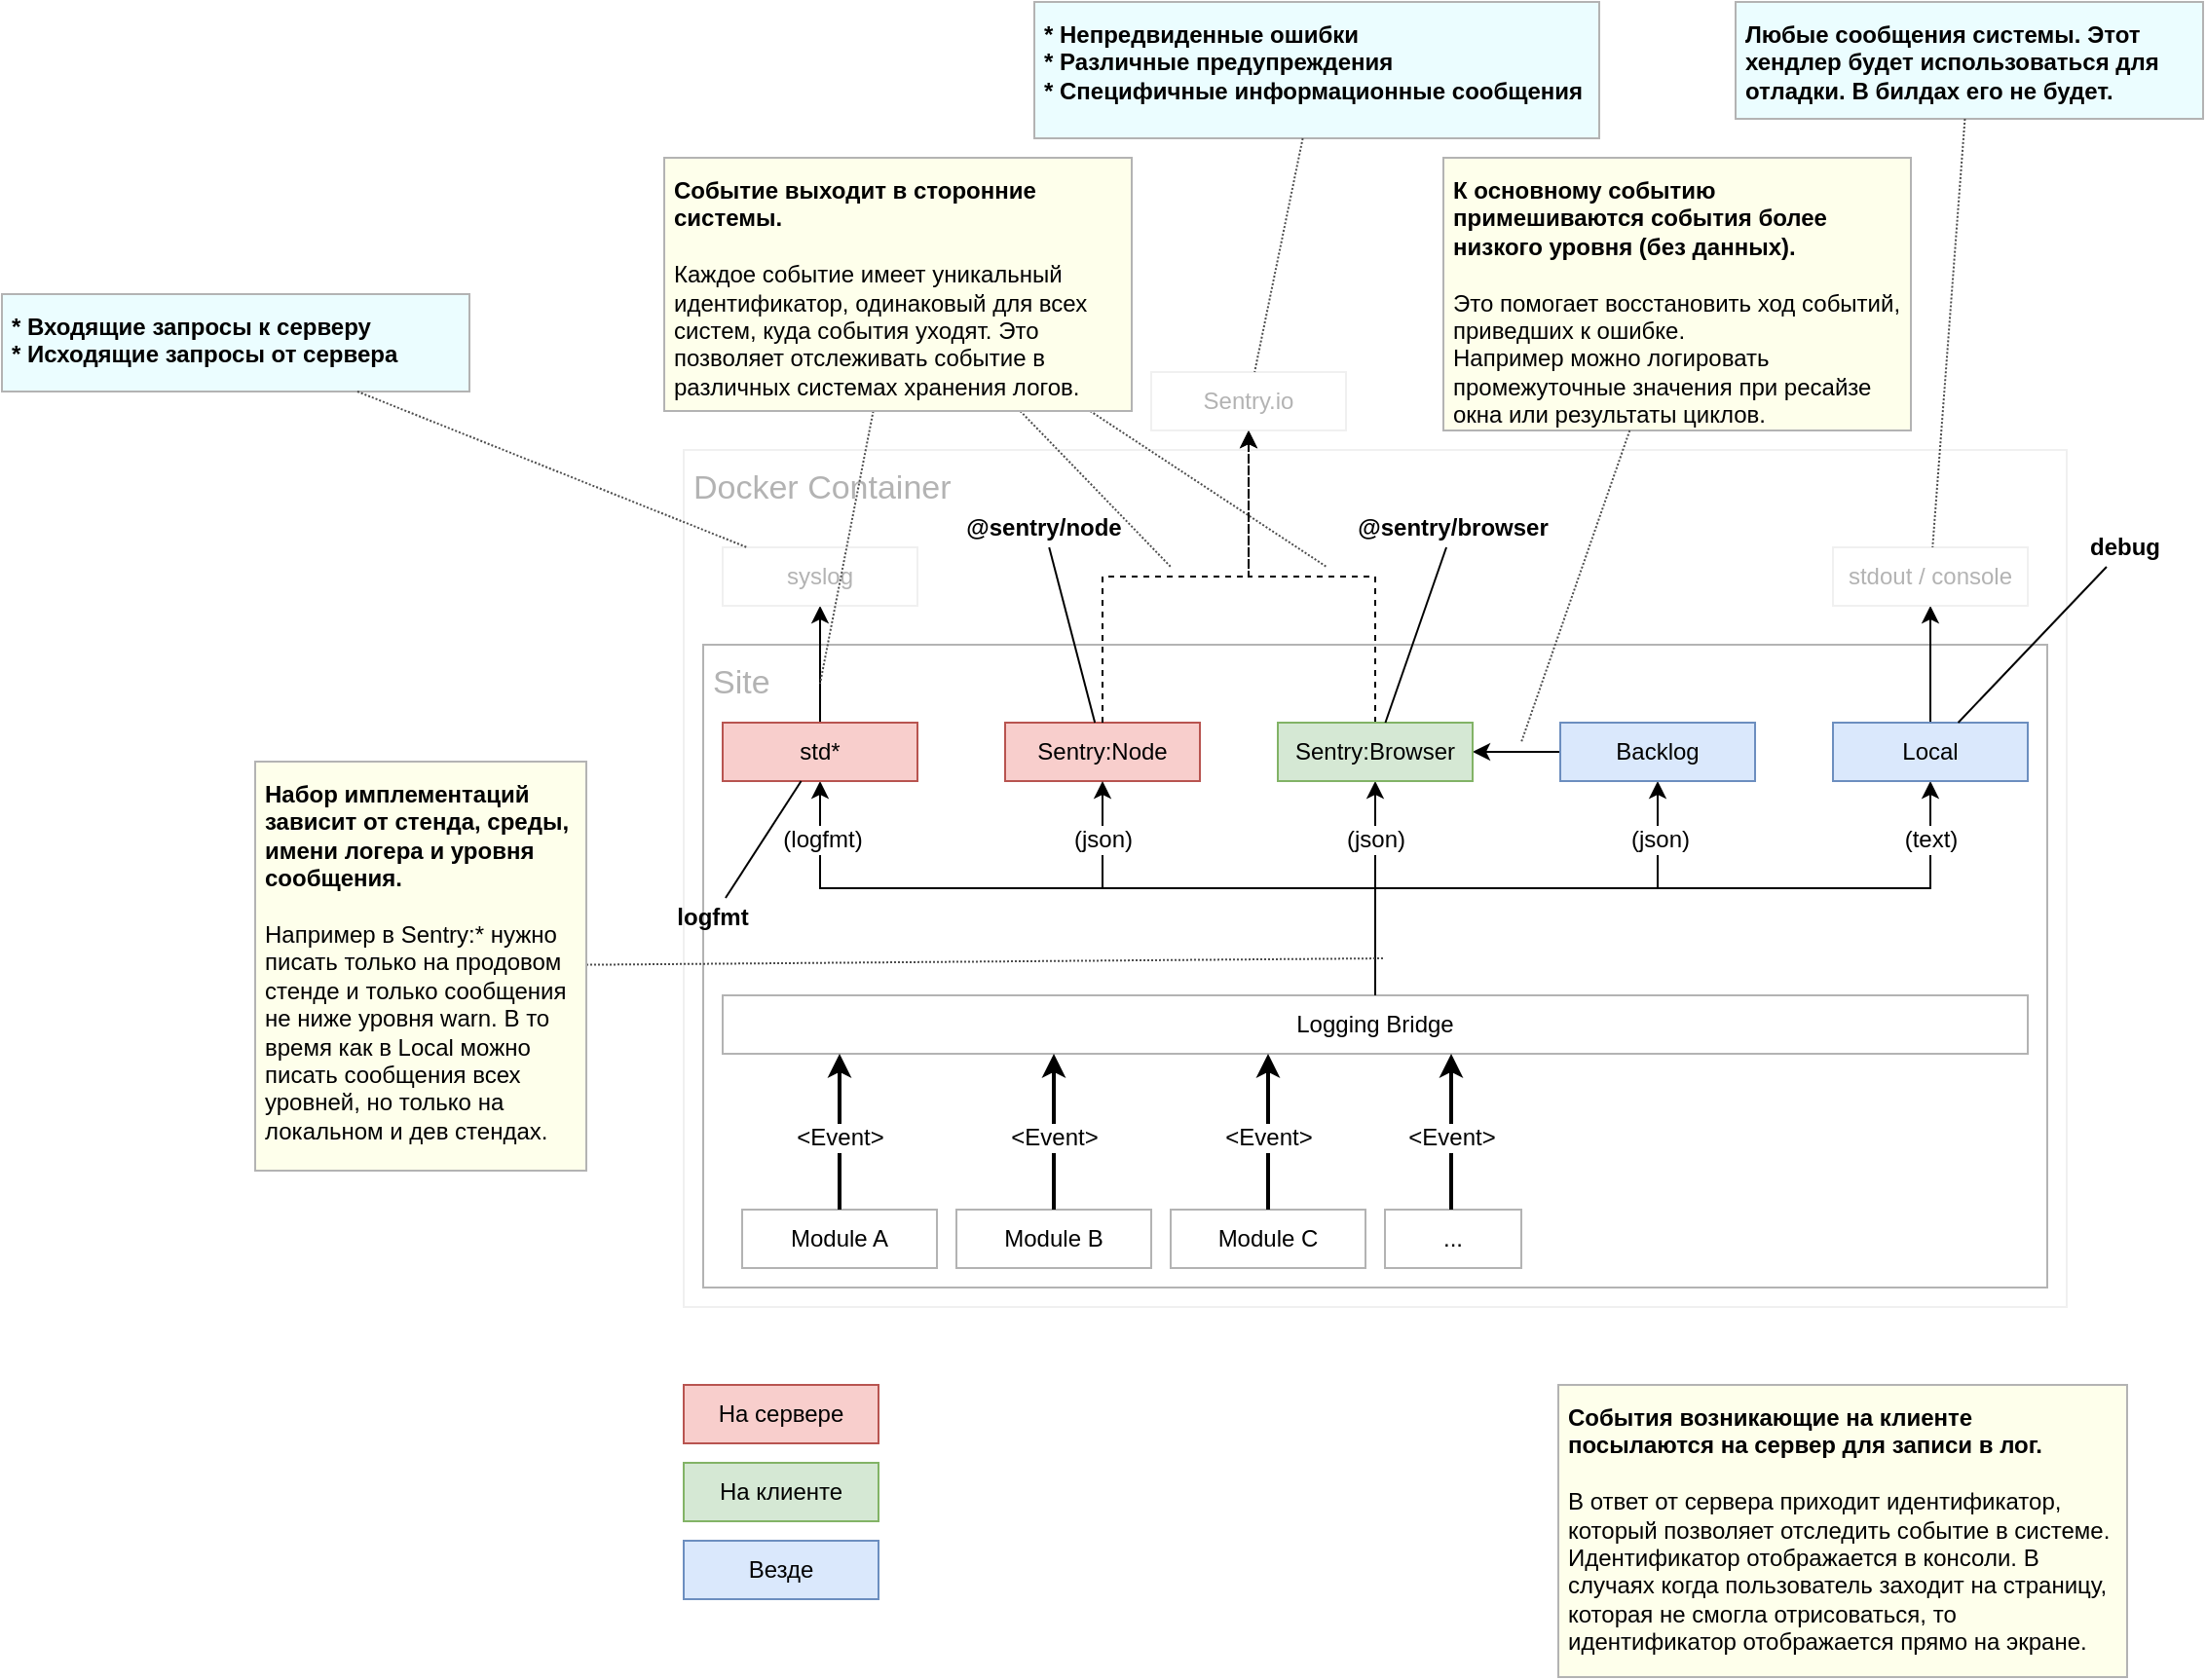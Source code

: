 <mxfile version="10.6.6" type="github"><diagram id="plSGRDKo6Dt8ZI3OW87W" name="Page-1"><mxGraphModel dx="1985" dy="726" grid="1" gridSize="10" guides="1" tooltips="1" connect="1" arrows="1" fold="1" page="1" pageScale="1" pageWidth="827" pageHeight="1169" math="0" shadow="0"><root><mxCell id="0"/><mxCell id="1" style="locked=1;" parent="0"/><mxCell id="GhjLwsjxVcX4-vvsTxXA-20" value="Docker Container" style="rounded=0;whiteSpace=wrap;html=1;strokeColor=#F0F0F0;fontSize=17;fontColor=#B3B3B3;spacing=5;align=left;verticalAlign=top;" parent="1" vertex="1"><mxGeometry x="40" y="240" width="710" height="440" as="geometry"/></mxCell><mxCell id="GhjLwsjxVcX4-vvsTxXA-1" value="Site&lt;div style=&quot;text-align: left ; font-size: 17px&quot;&gt;&lt;/div&gt;" style="rounded=0;whiteSpace=wrap;html=1;strokeColor=#B3B3B3;align=left;verticalAlign=top;fontSize=17;labelBackgroundColor=none;fontColor=#B3B3B3;spacing=5;" parent="1" vertex="1"><mxGeometry x="50" y="340" width="690" height="330" as="geometry"/></mxCell><mxCell id="GhjLwsjxVcX4-vvsTxXA-16" style="edgeStyle=orthogonalEdgeStyle;rounded=0;orthogonalLoop=1;jettySize=auto;html=1;entryX=0.5;entryY=1;entryDx=0;entryDy=0;strokeWidth=1;" parent="1" source="GhjLwsjxVcX4-vvsTxXA-8" target="GhjLwsjxVcX4-vvsTxXA-11" edge="1"><mxGeometry relative="1" as="geometry"/></mxCell><mxCell id="GhjLwsjxVcX4-vvsTxXA-28" value="(logfmt)" style="text;html=1;resizable=0;points=[];align=center;verticalAlign=middle;labelBackgroundColor=#ffffff;" parent="GhjLwsjxVcX4-vvsTxXA-16" vertex="1" connectable="0"><mxGeometry x="0.568" y="-1" relative="1" as="geometry"><mxPoint x="-30" y="-24" as="offset"/></mxGeometry></mxCell><mxCell id="GhjLwsjxVcX4-vvsTxXA-17" style="edgeStyle=orthogonalEdgeStyle;rounded=0;orthogonalLoop=1;jettySize=auto;html=1;entryX=0.5;entryY=1;entryDx=0;entryDy=0;" parent="1" source="GhjLwsjxVcX4-vvsTxXA-8" target="GhjLwsjxVcX4-vvsTxXA-12" edge="1"><mxGeometry relative="1" as="geometry"/></mxCell><mxCell id="GhjLwsjxVcX4-vvsTxXA-29" value="(json)" style="text;html=1;resizable=0;points=[];align=center;verticalAlign=middle;labelBackgroundColor=#ffffff;" parent="GhjLwsjxVcX4-vvsTxXA-17" vertex="1" connectable="0"><mxGeometry x="0.493" y="-1" relative="1" as="geometry"><mxPoint x="-1" y="2" as="offset"/></mxGeometry></mxCell><mxCell id="GhjLwsjxVcX4-vvsTxXA-18" style="edgeStyle=orthogonalEdgeStyle;rounded=0;orthogonalLoop=1;jettySize=auto;html=1;entryX=0.5;entryY=1;entryDx=0;entryDy=0;" parent="1" source="GhjLwsjxVcX4-vvsTxXA-8" target="GhjLwsjxVcX4-vvsTxXA-13" edge="1"><mxGeometry relative="1" as="geometry"/></mxCell><mxCell id="GhjLwsjxVcX4-vvsTxXA-30" value="(json)" style="text;html=1;resizable=0;points=[];align=center;verticalAlign=middle;labelBackgroundColor=#ffffff;" parent="GhjLwsjxVcX4-vvsTxXA-18" vertex="1" connectable="0"><mxGeometry x="0.533" y="3" relative="1" as="geometry"><mxPoint x="5" y="-22" as="offset"/></mxGeometry></mxCell><mxCell id="GhjLwsjxVcX4-vvsTxXA-19" style="edgeStyle=orthogonalEdgeStyle;rounded=0;orthogonalLoop=1;jettySize=auto;html=1;entryX=0.5;entryY=1;entryDx=0;entryDy=0;" parent="1" source="GhjLwsjxVcX4-vvsTxXA-8" target="GhjLwsjxVcX4-vvsTxXA-14" edge="1"><mxGeometry relative="1" as="geometry"/></mxCell><mxCell id="GhjLwsjxVcX4-vvsTxXA-31" value="(text)" style="text;html=1;resizable=0;points=[];align=center;verticalAlign=middle;labelBackgroundColor=#ffffff;" parent="GhjLwsjxVcX4-vvsTxXA-19" vertex="1" connectable="0"><mxGeometry x="0.7" y="-2" relative="1" as="geometry"><mxPoint x="4" y="-27" as="offset"/></mxGeometry></mxCell><mxCell id="GhjLwsjxVcX4-vvsTxXA-8" value="Logging Bridge&lt;br&gt;" style="rounded=0;whiteSpace=wrap;html=1;strokeColor=#B3B3B3;" parent="1" vertex="1"><mxGeometry x="60" y="520" width="670" height="30" as="geometry"/></mxCell><mxCell id="GhjLwsjxVcX4-vvsTxXA-22" style="edgeStyle=orthogonalEdgeStyle;rounded=0;orthogonalLoop=1;jettySize=auto;html=1;exitX=0.5;exitY=0;exitDx=0;exitDy=0;" parent="1" source="GhjLwsjxVcX4-vvsTxXA-11" target="GhjLwsjxVcX4-vvsTxXA-21" edge="1"><mxGeometry relative="1" as="geometry"/></mxCell><mxCell id="GhjLwsjxVcX4-vvsTxXA-11" value="std*&lt;br&gt;" style="rounded=0;whiteSpace=wrap;html=1;strokeColor=#b85450;fillColor=#f8cecc;" parent="1" vertex="1"><mxGeometry x="60" y="380" width="100" height="30" as="geometry"/></mxCell><mxCell id="GhjLwsjxVcX4-vvsTxXA-26" style="edgeStyle=orthogonalEdgeStyle;rounded=0;orthogonalLoop=1;jettySize=auto;html=1;entryX=0.5;entryY=1;entryDx=0;entryDy=0;dashed=1;" parent="1" source="GhjLwsjxVcX4-vvsTxXA-12" target="GhjLwsjxVcX4-vvsTxXA-25" edge="1"><mxGeometry relative="1" as="geometry"/></mxCell><mxCell id="GhjLwsjxVcX4-vvsTxXA-23" style="edgeStyle=orthogonalEdgeStyle;rounded=0;orthogonalLoop=1;jettySize=auto;html=1;entryX=1;entryY=0.5;entryDx=0;entryDy=0;" parent="1" source="GhjLwsjxVcX4-vvsTxXA-13" target="GhjLwsjxVcX4-vvsTxXA-12" edge="1"><mxGeometry relative="1" as="geometry"/></mxCell><mxCell id="GhjLwsjxVcX4-vvsTxXA-13" value="Backlog&lt;br&gt;" style="rounded=0;whiteSpace=wrap;html=1;strokeColor=#6c8ebf;fillColor=#dae8fc;" parent="1" vertex="1"><mxGeometry x="490" y="380" width="100" height="30" as="geometry"/></mxCell><mxCell id="xoon3yMHOYKr-UEsjlOf-9" style="edgeStyle=orthogonalEdgeStyle;rounded=0;orthogonalLoop=1;jettySize=auto;html=1;strokeWidth=1;" edge="1" parent="1" source="GhjLwsjxVcX4-vvsTxXA-14" target="xoon3yMHOYKr-UEsjlOf-8"><mxGeometry relative="1" as="geometry"/></mxCell><mxCell id="GhjLwsjxVcX4-vvsTxXA-14" value="Local&lt;br&gt;" style="rounded=0;whiteSpace=wrap;html=1;strokeColor=#6c8ebf;fillColor=#dae8fc;" parent="1" vertex="1"><mxGeometry x="630" y="380" width="100" height="30" as="geometry"/></mxCell><mxCell id="GhjLwsjxVcX4-vvsTxXA-21" value="syslog" style="rounded=0;whiteSpace=wrap;html=1;strokeColor=#F0F0F0;fontColor=#B3B3B3;" parent="1" vertex="1"><mxGeometry x="60" y="290" width="100" height="30" as="geometry"/></mxCell><mxCell id="GhjLwsjxVcX4-vvsTxXA-25" value="Sentry.io&lt;br&gt;" style="rounded=0;whiteSpace=wrap;html=1;strokeColor=#F0F0F0;fontColor=#B3B3B3;" parent="1" vertex="1"><mxGeometry x="280" y="200" width="100" height="30" as="geometry"/></mxCell><mxCell id="GhjLwsjxVcX4-vvsTxXA-12" value="&lt;span&gt;Sentry:Browser&lt;/span&gt;" style="rounded=0;whiteSpace=wrap;html=1;strokeColor=#82b366;fillColor=#d5e8d4;" parent="1" vertex="1"><mxGeometry x="345" y="380" width="100" height="30" as="geometry"/></mxCell><mxCell id="GhjLwsjxVcX4-vvsTxXA-54" value="Module A" style="rounded=0;whiteSpace=wrap;html=1;strokeColor=#B3B3B3;" parent="1" vertex="1"><mxGeometry x="70" y="630" width="100" height="30" as="geometry"/></mxCell><mxCell id="GhjLwsjxVcX4-vvsTxXA-55" value="Module B" style="rounded=0;whiteSpace=wrap;html=1;strokeColor=#B3B3B3;" parent="1" vertex="1"><mxGeometry x="180" y="630" width="100" height="30" as="geometry"/></mxCell><mxCell id="GhjLwsjxVcX4-vvsTxXA-57" value="Module C" style="rounded=0;whiteSpace=wrap;html=1;strokeColor=#B3B3B3;" parent="1" vertex="1"><mxGeometry x="290" y="630" width="100" height="30" as="geometry"/></mxCell><mxCell id="GhjLwsjxVcX4-vvsTxXA-58" value="..." style="rounded=0;whiteSpace=wrap;html=1;strokeColor=#B3B3B3;" parent="1" vertex="1"><mxGeometry x="400" y="630" width="70" height="30" as="geometry"/></mxCell><mxCell id="GhjLwsjxVcX4-vvsTxXA-59" style="edgeStyle=orthogonalEdgeStyle;rounded=0;orthogonalLoop=1;jettySize=auto;html=1;strokeWidth=2;entryX=0.113;entryY=1;entryDx=0;entryDy=0;entryPerimeter=0;exitX=0.5;exitY=0;exitDx=0;exitDy=0;" parent="1" edge="1"><mxGeometry relative="1" as="geometry"><mxPoint x="230" y="630" as="sourcePoint"/><mxPoint x="230" y="550" as="targetPoint"/></mxGeometry></mxCell><mxCell id="GhjLwsjxVcX4-vvsTxXA-60" value="&amp;lt;Event&amp;gt;&lt;br&gt;" style="text;html=1;resizable=0;points=[];align=center;verticalAlign=middle;labelBackgroundColor=#ffffff;" parent="GhjLwsjxVcX4-vvsTxXA-59" vertex="1" connectable="0"><mxGeometry x="-0.067" relative="1" as="geometry"><mxPoint as="offset"/></mxGeometry></mxCell><mxCell id="GhjLwsjxVcX4-vvsTxXA-61" style="edgeStyle=orthogonalEdgeStyle;rounded=0;orthogonalLoop=1;jettySize=auto;html=1;strokeWidth=2;entryX=0.113;entryY=1;entryDx=0;entryDy=0;entryPerimeter=0;exitX=0.5;exitY=0;exitDx=0;exitDy=0;" parent="1" edge="1"><mxGeometry relative="1" as="geometry"><mxPoint x="340" y="630" as="sourcePoint"/><mxPoint x="340" y="550" as="targetPoint"/></mxGeometry></mxCell><mxCell id="GhjLwsjxVcX4-vvsTxXA-62" value="&amp;lt;Event&amp;gt;&lt;br&gt;" style="text;html=1;resizable=0;points=[];align=center;verticalAlign=middle;labelBackgroundColor=#ffffff;" parent="GhjLwsjxVcX4-vvsTxXA-61" vertex="1" connectable="0"><mxGeometry x="-0.067" relative="1" as="geometry"><mxPoint as="offset"/></mxGeometry></mxCell><mxCell id="GhjLwsjxVcX4-vvsTxXA-63" style="edgeStyle=orthogonalEdgeStyle;rounded=0;orthogonalLoop=1;jettySize=auto;html=1;strokeWidth=2;entryX=0.113;entryY=1;entryDx=0;entryDy=0;entryPerimeter=0;exitX=0.5;exitY=0;exitDx=0;exitDy=0;" parent="1" edge="1"><mxGeometry relative="1" as="geometry"><mxPoint x="434" y="630" as="sourcePoint"/><mxPoint x="434" y="550" as="targetPoint"/></mxGeometry></mxCell><mxCell id="GhjLwsjxVcX4-vvsTxXA-64" value="&amp;lt;Event&amp;gt;&lt;br&gt;" style="text;html=1;resizable=0;points=[];align=center;verticalAlign=middle;labelBackgroundColor=#ffffff;" parent="GhjLwsjxVcX4-vvsTxXA-63" vertex="1" connectable="0"><mxGeometry x="-0.067" relative="1" as="geometry"><mxPoint as="offset"/></mxGeometry></mxCell><mxCell id="xoon3yMHOYKr-UEsjlOf-2" value="&lt;span&gt;Sentry:Node&lt;/span&gt;" style="rounded=0;whiteSpace=wrap;html=1;strokeColor=#b85450;fillColor=#f8cecc;" vertex="1" parent="1"><mxGeometry x="205" y="380" width="100" height="30" as="geometry"/></mxCell><mxCell id="xoon3yMHOYKr-UEsjlOf-3" style="edgeStyle=orthogonalEdgeStyle;rounded=0;orthogonalLoop=1;jettySize=auto;html=1;entryX=0.5;entryY=1;entryDx=0;entryDy=0;strokeWidth=1;exitX=0.5;exitY=0;exitDx=0;exitDy=0;" edge="1" parent="1" source="GhjLwsjxVcX4-vvsTxXA-8" target="xoon3yMHOYKr-UEsjlOf-2"><mxGeometry relative="1" as="geometry"><mxPoint x="335" y="550" as="sourcePoint"/><mxPoint x="120" y="420" as="targetPoint"/></mxGeometry></mxCell><mxCell id="xoon3yMHOYKr-UEsjlOf-4" value="(json)" style="text;html=1;resizable=0;points=[];align=center;verticalAlign=middle;labelBackgroundColor=#ffffff;" vertex="1" connectable="0" parent="xoon3yMHOYKr-UEsjlOf-3"><mxGeometry x="0.568" y="-1" relative="1" as="geometry"><mxPoint x="-1" y="-24" as="offset"/></mxGeometry></mxCell><mxCell id="xoon3yMHOYKr-UEsjlOf-7" style="edgeStyle=orthogonalEdgeStyle;rounded=0;orthogonalLoop=1;jettySize=auto;html=1;entryX=0.5;entryY=1;entryDx=0;entryDy=0;dashed=1;exitX=0.5;exitY=0;exitDx=0;exitDy=0;" edge="1" parent="1" source="xoon3yMHOYKr-UEsjlOf-2" target="GhjLwsjxVcX4-vvsTxXA-25"><mxGeometry relative="1" as="geometry"><mxPoint x="410" y="390" as="sourcePoint"/><mxPoint x="410" y="240" as="targetPoint"/></mxGeometry></mxCell><mxCell id="xoon3yMHOYKr-UEsjlOf-8" value="stdout / console" style="rounded=0;whiteSpace=wrap;html=1;strokeColor=#F0F0F0;fontColor=#B3B3B3;" vertex="1" parent="1"><mxGeometry x="630" y="290" width="100" height="30" as="geometry"/></mxCell><mxCell id="xoon3yMHOYKr-UEsjlOf-10" style="edgeStyle=none;rounded=0;orthogonalLoop=1;jettySize=auto;html=1;endArrow=none;endFill=0;fontColor=#B3B3B3;dashed=1;strokeColor=#4D4D4D;dashPattern=1 1;" edge="1" parent="1" source="GhjLwsjxVcX4-vvsTxXA-44"><mxGeometry relative="1" as="geometry"><mxPoint x="370" y="300" as="targetPoint"/><mxPoint x="233" y="175" as="sourcePoint"/></mxGeometry></mxCell><mxCell id="xoon3yMHOYKr-UEsjlOf-11" value="На сервере" style="rounded=0;whiteSpace=wrap;html=1;strokeColor=#b85450;fillColor=#f8cecc;" vertex="1" parent="1"><mxGeometry x="40" y="720" width="100" height="30" as="geometry"/></mxCell><mxCell id="xoon3yMHOYKr-UEsjlOf-12" value="&lt;span&gt;На клиенте&lt;/span&gt;" style="rounded=0;whiteSpace=wrap;html=1;strokeColor=#82b366;fillColor=#d5e8d4;" vertex="1" parent="1"><mxGeometry x="40" y="760" width="100" height="30" as="geometry"/></mxCell><mxCell id="xoon3yMHOYKr-UEsjlOf-13" value="&lt;span&gt;Везде&lt;/span&gt;" style="rounded=0;whiteSpace=wrap;html=1;strokeColor=#6c8ebf;fillColor=#dae8fc;" vertex="1" parent="1"><mxGeometry x="40" y="800" width="100" height="30" as="geometry"/></mxCell><mxCell id="xoon3yMHOYKr-UEsjlOf-14" style="edgeStyle=orthogonalEdgeStyle;rounded=0;orthogonalLoop=1;jettySize=auto;html=1;strokeWidth=2;entryX=0.113;entryY=1;entryDx=0;entryDy=0;entryPerimeter=0;exitX=0.5;exitY=0;exitDx=0;exitDy=0;" edge="1" parent="1"><mxGeometry relative="1" as="geometry"><mxPoint x="120" y="630" as="sourcePoint"/><mxPoint x="120" y="550" as="targetPoint"/></mxGeometry></mxCell><mxCell id="xoon3yMHOYKr-UEsjlOf-15" value="&amp;lt;Event&amp;gt;&lt;br&gt;" style="text;html=1;resizable=0;points=[];align=center;verticalAlign=middle;labelBackgroundColor=#ffffff;" vertex="1" connectable="0" parent="xoon3yMHOYKr-UEsjlOf-14"><mxGeometry x="-0.067" relative="1" as="geometry"><mxPoint as="offset"/></mxGeometry></mxCell><mxCell id="GhjLwsjxVcX4-vvsTxXA-32" value="Libs" style="locked=1;" parent="0"/><mxCell id="GhjLwsjxVcX4-vvsTxXA-34" style="rounded=0;orthogonalLoop=1;jettySize=auto;html=1;endArrow=none;endFill=0;" parent="GhjLwsjxVcX4-vvsTxXA-32" source="GhjLwsjxVcX4-vvsTxXA-33" target="GhjLwsjxVcX4-vvsTxXA-12" edge="1"><mxGeometry relative="1" as="geometry"><mxPoint x="840" y="230" as="targetPoint"/></mxGeometry></mxCell><mxCell id="GhjLwsjxVcX4-vvsTxXA-33" value="@sentry/browser" style="text;html=1;strokeColor=none;fillColor=none;align=center;verticalAlign=middle;whiteSpace=wrap;rounded=0;fontStyle=1" parent="GhjLwsjxVcX4-vvsTxXA-32" vertex="1"><mxGeometry x="390" y="270" width="90" height="20" as="geometry"/></mxCell><mxCell id="GhjLwsjxVcX4-vvsTxXA-36" style="edgeStyle=none;rounded=0;orthogonalLoop=1;jettySize=auto;html=1;endArrow=none;endFill=0;" parent="GhjLwsjxVcX4-vvsTxXA-32" source="GhjLwsjxVcX4-vvsTxXA-35" target="GhjLwsjxVcX4-vvsTxXA-14" edge="1"><mxGeometry relative="1" as="geometry"/></mxCell><mxCell id="GhjLwsjxVcX4-vvsTxXA-35" value="debug" style="text;html=1;strokeColor=none;fillColor=none;align=center;verticalAlign=middle;whiteSpace=wrap;rounded=0;fontStyle=1" parent="GhjLwsjxVcX4-vvsTxXA-32" vertex="1"><mxGeometry x="750" y="280" width="60" height="20" as="geometry"/></mxCell><mxCell id="GhjLwsjxVcX4-vvsTxXA-38" style="edgeStyle=none;rounded=0;orthogonalLoop=1;jettySize=auto;html=1;endArrow=none;endFill=0;" parent="GhjLwsjxVcX4-vvsTxXA-32" source="GhjLwsjxVcX4-vvsTxXA-37" target="GhjLwsjxVcX4-vvsTxXA-11" edge="1"><mxGeometry relative="1" as="geometry"/></mxCell><mxCell id="GhjLwsjxVcX4-vvsTxXA-37" value="logfmt" style="text;html=1;strokeColor=none;fillColor=none;align=center;verticalAlign=middle;whiteSpace=wrap;rounded=0;fontStyle=1" parent="GhjLwsjxVcX4-vvsTxXA-32" vertex="1"><mxGeometry x="10" y="470" width="90" height="20" as="geometry"/></mxCell><mxCell id="xoon3yMHOYKr-UEsjlOf-16" value="@sentry/node" style="text;html=1;strokeColor=none;fillColor=none;align=center;verticalAlign=middle;whiteSpace=wrap;rounded=0;fontStyle=1" vertex="1" parent="GhjLwsjxVcX4-vvsTxXA-32"><mxGeometry x="170" y="270" width="110" height="20" as="geometry"/></mxCell><mxCell id="xoon3yMHOYKr-UEsjlOf-17" style="rounded=0;orthogonalLoop=1;jettySize=auto;html=1;endArrow=none;endFill=0;" edge="1" parent="GhjLwsjxVcX4-vvsTxXA-32" source="xoon3yMHOYKr-UEsjlOf-16" target="xoon3yMHOYKr-UEsjlOf-2"><mxGeometry relative="1" as="geometry"><mxPoint x="413.333" y="390" as="targetPoint"/><mxPoint x="474.444" y="280" as="sourcePoint"/></mxGeometry></mxCell><mxCell id="GhjLwsjxVcX4-vvsTxXA-39" value="Comments" style="locked=1;" parent="0"/><mxCell id="GhjLwsjxVcX4-vvsTxXA-41" style="edgeStyle=none;rounded=0;orthogonalLoop=1;jettySize=auto;html=1;endArrow=none;endFill=0;dashed=1;strokeColor=#4D4D4D;dashPattern=1 1;" parent="GhjLwsjxVcX4-vvsTxXA-39" source="GhjLwsjxVcX4-vvsTxXA-40" edge="1"><mxGeometry relative="1" as="geometry"><mxPoint x="400" y="501" as="targetPoint"/></mxGeometry></mxCell><mxCell id="GhjLwsjxVcX4-vvsTxXA-40" value="&lt;b&gt;Набор имплементаций зависит от стенда, среды, имени логера и уровня сообщения.&lt;/b&gt;&lt;br&gt;&lt;br&gt;Например в&amp;nbsp;Sentry:* нужно писать только на продовом стенде и только сообщения не ниже уровня&amp;nbsp;warn. В то время как в Local можно писать сообщения всех уровней, но только на локальном и дев стендах.&lt;br&gt;" style="text;html=1;strokeColor=#B3B3B3;fillColor=#FEFFEB;align=left;verticalAlign=top;whiteSpace=wrap;rounded=0;spacing=5;" parent="GhjLwsjxVcX4-vvsTxXA-39" vertex="1"><mxGeometry x="-180" y="400" width="170" height="210" as="geometry"/></mxCell><mxCell id="GhjLwsjxVcX4-vvsTxXA-42" value="&lt;b&gt;События возникающие на клиенте посылаются на сервер для записи в лог.&lt;/b&gt;&lt;br&gt;&lt;br&gt;В ответ от сервера приходит идентификатор, который позволяет отследить событие в системе. Идентификатор отображается в консоли. В случаях когда пользователь заходит на страницу, которая не смогла отрисоваться, то идентификатор отображается прямо на экране.&lt;br&gt;" style="text;html=1;strokeColor=#B3B3B3;fillColor=#FEFFEB;align=left;verticalAlign=top;whiteSpace=wrap;rounded=0;spacing=5;" parent="GhjLwsjxVcX4-vvsTxXA-39" vertex="1"><mxGeometry x="489" y="720" width="292" height="150" as="geometry"/></mxCell><mxCell id="GhjLwsjxVcX4-vvsTxXA-45" style="edgeStyle=none;rounded=0;orthogonalLoop=1;jettySize=auto;html=1;endArrow=none;endFill=0;fontColor=#B3B3B3;dashed=1;strokeColor=#4D4D4D;dashPattern=1 1;" parent="GhjLwsjxVcX4-vvsTxXA-39" source="GhjLwsjxVcX4-vvsTxXA-44" edge="1"><mxGeometry relative="1" as="geometry"><mxPoint x="290" y="300" as="targetPoint"/></mxGeometry></mxCell><mxCell id="GhjLwsjxVcX4-vvsTxXA-46" style="edgeStyle=none;rounded=0;orthogonalLoop=1;jettySize=auto;html=1;endArrow=none;endFill=0;fontColor=#B3B3B3;dashed=1;strokeColor=#4D4D4D;dashPattern=1 1;" parent="GhjLwsjxVcX4-vvsTxXA-39" source="GhjLwsjxVcX4-vvsTxXA-44" edge="1"><mxGeometry relative="1" as="geometry"><mxPoint x="110" y="360" as="targetPoint"/></mxGeometry></mxCell><mxCell id="GhjLwsjxVcX4-vvsTxXA-44" value="&lt;b&gt;Событие выходит в сторонние системы.&lt;/b&gt;&lt;br&gt;&lt;br&gt;Каждое событие имеет уникальный идентификатор, одинаковый для всех систем, куда события уходят. Это позволяет отслеживать событие в различных системах хранения логов.&lt;br&gt;" style="text;html=1;strokeColor=#B3B3B3;fillColor=#FEFFEB;align=left;verticalAlign=top;whiteSpace=wrap;rounded=0;spacing=5;" parent="GhjLwsjxVcX4-vvsTxXA-39" vertex="1"><mxGeometry x="30" y="90" width="240" height="130" as="geometry"/></mxCell><mxCell id="GhjLwsjxVcX4-vvsTxXA-51" value="&lt;b&gt;К основному событию примешиваются события более низкого уровня (без данных).&lt;/b&gt;&lt;br&gt;&lt;br&gt;Это помогает восстановить ход событий, приведших к ошибке.&lt;br&gt;Например можно логировать промежуточные значения при ресайзе окна или результаты циклов.&lt;br&gt;" style="text;html=1;strokeColor=#B3B3B3;fillColor=#FEFFEB;align=left;verticalAlign=top;whiteSpace=wrap;rounded=0;spacing=5;" parent="GhjLwsjxVcX4-vvsTxXA-39" vertex="1"><mxGeometry x="430" y="90" width="240" height="140" as="geometry"/></mxCell><mxCell id="GhjLwsjxVcX4-vvsTxXA-52" style="edgeStyle=none;rounded=0;orthogonalLoop=1;jettySize=auto;html=1;endArrow=none;endFill=0;fontColor=#B3B3B3;dashed=1;strokeColor=#4D4D4D;dashPattern=1 1;" parent="GhjLwsjxVcX4-vvsTxXA-39" source="GhjLwsjxVcX4-vvsTxXA-51" edge="1"><mxGeometry relative="1" as="geometry"><mxPoint x="470" y="390" as="targetPoint"/><mxPoint x="443.568" y="190" as="sourcePoint"/></mxGeometry></mxCell><mxCell id="xoon3yMHOYKr-UEsjlOf-18" value="Purpose" style="" parent="0"/><mxCell id="xoon3yMHOYKr-UEsjlOf-22" value="&lt;b&gt;* Входящие запросы к серверу&lt;/b&gt;&lt;b&gt;&lt;br&gt;&lt;/b&gt;&lt;b&gt;* Исходящие запросы от сервера&lt;/b&gt;&lt;b&gt;&lt;br&gt;&lt;/b&gt;" style="text;html=1;strokeColor=#B3B3B3;fillColor=#EBFDFF;align=left;verticalAlign=top;whiteSpace=wrap;rounded=0;spacing=5;" vertex="1" parent="xoon3yMHOYKr-UEsjlOf-18"><mxGeometry x="-310" y="160" width="240" height="50" as="geometry"/></mxCell><mxCell id="xoon3yMHOYKr-UEsjlOf-25" style="edgeStyle=none;rounded=0;orthogonalLoop=1;jettySize=auto;html=1;endArrow=none;endFill=0;fontColor=#B3B3B3;dashed=1;strokeColor=#4D4D4D;dashPattern=1 1;" edge="1" parent="xoon3yMHOYKr-UEsjlOf-18" source="xoon3yMHOYKr-UEsjlOf-22" target="GhjLwsjxVcX4-vvsTxXA-21"><mxGeometry relative="1" as="geometry"><mxPoint x="344.565" y="210" as="targetPoint"/><mxPoint x="390.217" y="60" as="sourcePoint"/></mxGeometry></mxCell><mxCell id="xoon3yMHOYKr-UEsjlOf-20" value="&lt;b&gt;* Непредвиденные ошибки&lt;/b&gt;&lt;b&gt;&lt;br&gt;&lt;/b&gt;&lt;b&gt;* Различные предупреждения&lt;br&gt;* Специфичные информационные сообщения&lt;/b&gt;&lt;br&gt;" style="text;html=1;strokeColor=#B3B3B3;fillColor=#EBFDFF;align=left;verticalAlign=top;whiteSpace=wrap;rounded=0;spacing=5;" vertex="1" parent="xoon3yMHOYKr-UEsjlOf-18"><mxGeometry x="220" y="10" width="290" height="70" as="geometry"/></mxCell><mxCell id="xoon3yMHOYKr-UEsjlOf-21" style="edgeStyle=none;rounded=0;orthogonalLoop=1;jettySize=auto;html=1;endArrow=none;endFill=0;fontColor=#B3B3B3;dashed=1;strokeColor=#4D4D4D;dashPattern=1 1;" edge="1" parent="xoon3yMHOYKr-UEsjlOf-18" source="xoon3yMHOYKr-UEsjlOf-20" target="GhjLwsjxVcX4-vvsTxXA-25"><mxGeometry relative="1" as="geometry"><mxPoint x="80" y="310" as="targetPoint"/><mxPoint x="154.146" y="230" as="sourcePoint"/></mxGeometry></mxCell><mxCell id="xoon3yMHOYKr-UEsjlOf-23" value="&lt;b&gt;Любые сообщения системы. Этот хендлер будет использоваться для отладки. В билдах его не будет.&lt;/b&gt;&lt;br&gt;" style="text;html=1;strokeColor=#B3B3B3;fillColor=#EBFDFF;align=left;verticalAlign=top;whiteSpace=wrap;rounded=0;spacing=5;" vertex="1" parent="xoon3yMHOYKr-UEsjlOf-18"><mxGeometry x="580" y="10" width="240" height="60" as="geometry"/></mxCell><mxCell id="xoon3yMHOYKr-UEsjlOf-24" style="edgeStyle=none;rounded=0;orthogonalLoop=1;jettySize=auto;html=1;endArrow=none;endFill=0;fontColor=#B3B3B3;dashed=1;strokeColor=#4D4D4D;dashPattern=1 1;" edge="1" parent="xoon3yMHOYKr-UEsjlOf-18" source="xoon3yMHOYKr-UEsjlOf-23" target="xoon3yMHOYKr-UEsjlOf-8"><mxGeometry relative="1" as="geometry"><mxPoint x="344.565" y="210" as="targetPoint"/><mxPoint x="390.217" y="60" as="sourcePoint"/></mxGeometry></mxCell></root></mxGraphModel></diagram></mxfile>
